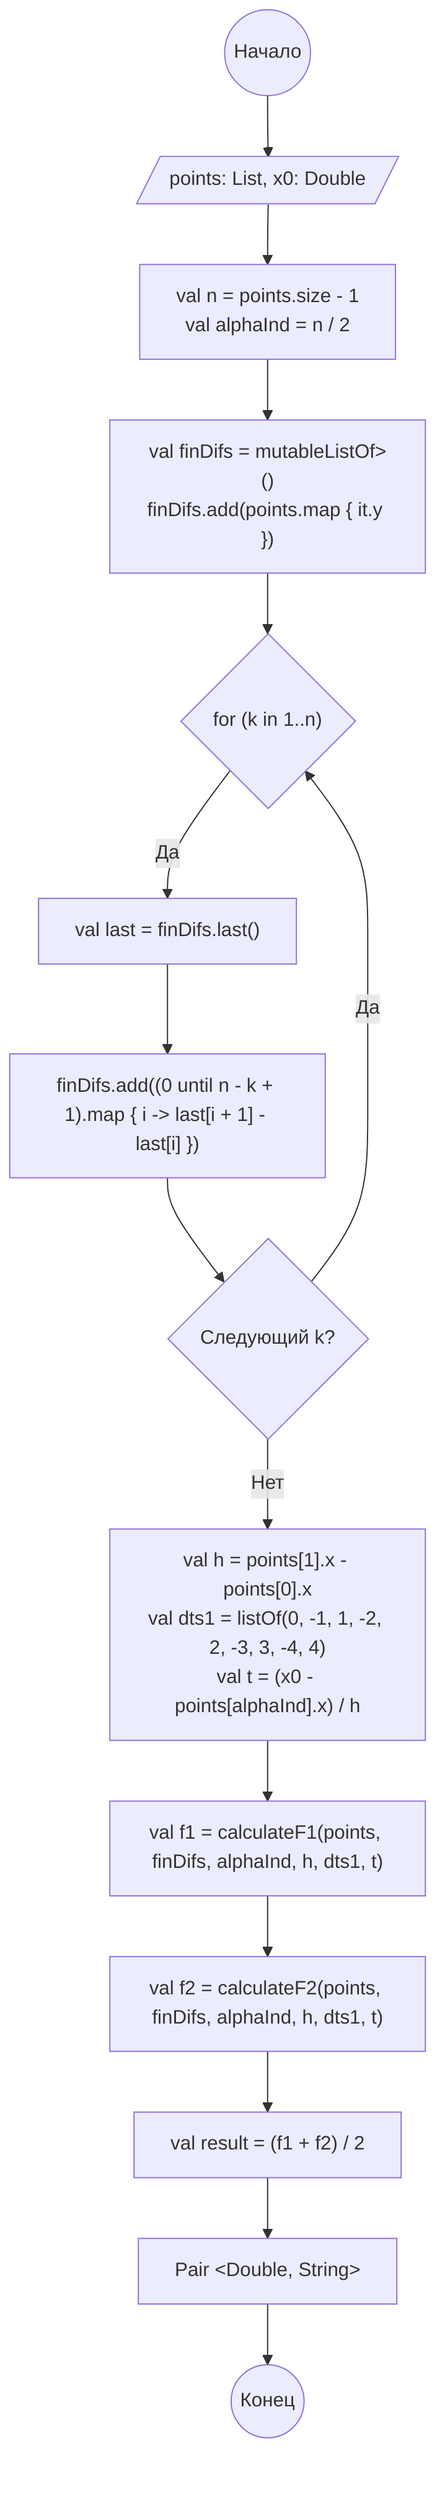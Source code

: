 graph TD
    A(("Начало"))
    B[/"points: List<DataPoint>, x0: Double"/]
    C["val n = points.size - 1\nval alphaInd = n / 2"]
    D["val finDifs = mutableListOf<List<Double>>()\nfinDifs.add(points.map { it.y })"]
    E{"for (k in 1..n)"}
    F["val last = finDifs.last()"]
    G["finDifs.add((0 until n - k + 1).map { i -> last[i + 1] - last[i] })"]
    H{"Следующий k?"}
    I["val h = points[1].x - points[0].x\nval dts1 = listOf(0, -1, 1, -2, 2, -3, 3, -4, 4)\nval t = (x0 - points[alphaInd].x) / h"]
    J["val f1 = calculateF1(points, finDifs, alphaInd, h, dts1, t)"]
    K["val f2 = calculateF2(points, finDifs, alphaInd, h, dts1, t)"]
    L["val result = (f1 + f2) / 2"]
    M[Pair &lt;Double, String&gt; ]
    N(("Конец"))

    A --> B --> C --> D --> E
    E -- Да --> F --> G --> H
    H -- Да --> E
    H -- Нет --> I --> J --> K --> L --> M --> N